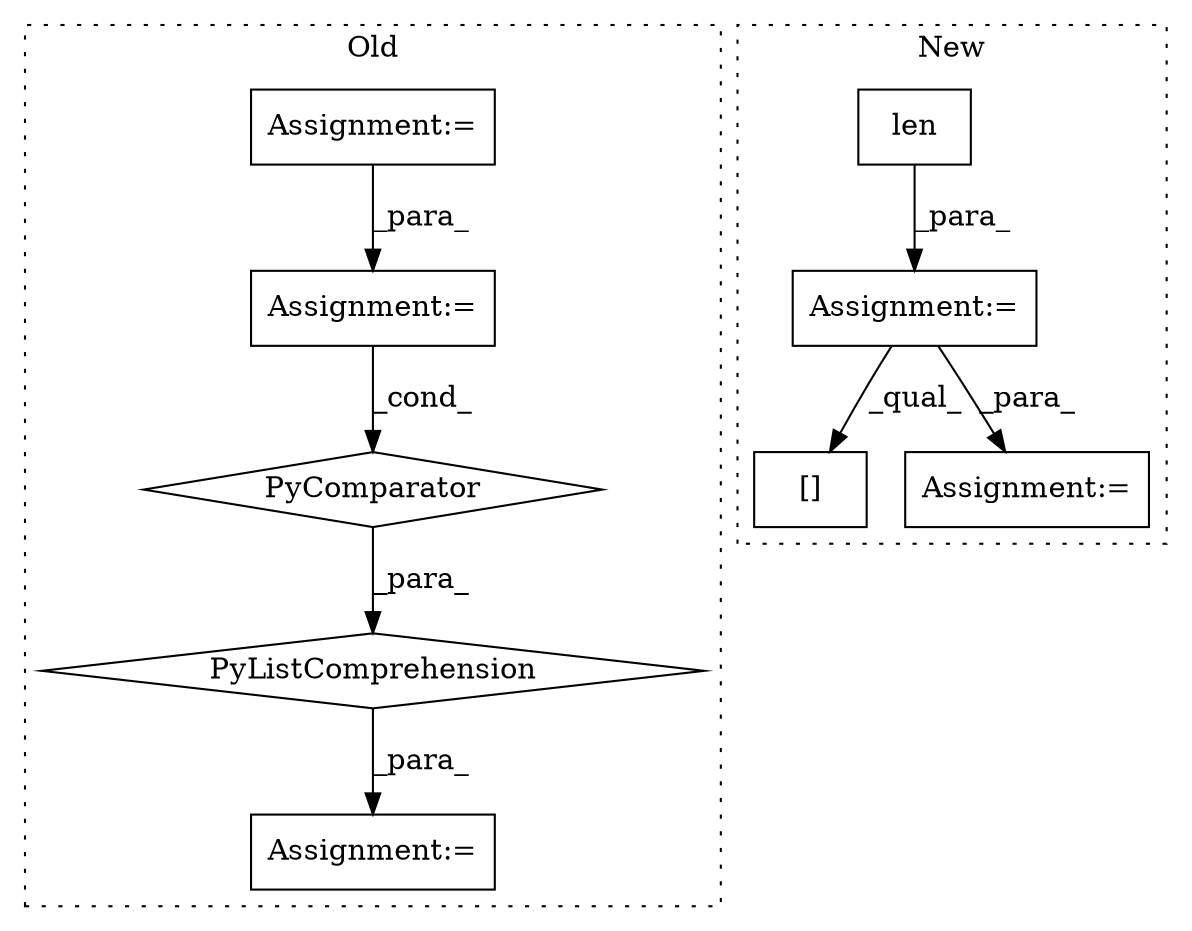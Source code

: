 digraph G {
subgraph cluster0 {
1 [label="PyComparator" a="113" s="1192" l="23" shape="diamond"];
3 [label="Assignment:=" a="7" s="1192" l="23" shape="box"];
4 [label="Assignment:=" a="7" s="1067" l="1" shape="box"];
6 [label="PyListComprehension" a="109" s="1093" l="130" shape="diamond"];
7 [label="Assignment:=" a="7" s="970" l="6" shape="box"];
label = "Old";
style="dotted";
}
subgraph cluster1 {
2 [label="len" a="32" s="1065,1075" l="4,1" shape="box"];
5 [label="Assignment:=" a="7" s="1047" l="1" shape="box"];
8 [label="[]" a="2" s="1292,1301" l="7,1" shape="box"];
9 [label="Assignment:=" a="7" s="1816" l="1" shape="box"];
label = "New";
style="dotted";
}
1 -> 6 [label="_para_"];
2 -> 5 [label="_para_"];
3 -> 1 [label="_cond_"];
5 -> 8 [label="_qual_"];
5 -> 9 [label="_para_"];
6 -> 4 [label="_para_"];
7 -> 3 [label="_para_"];
}